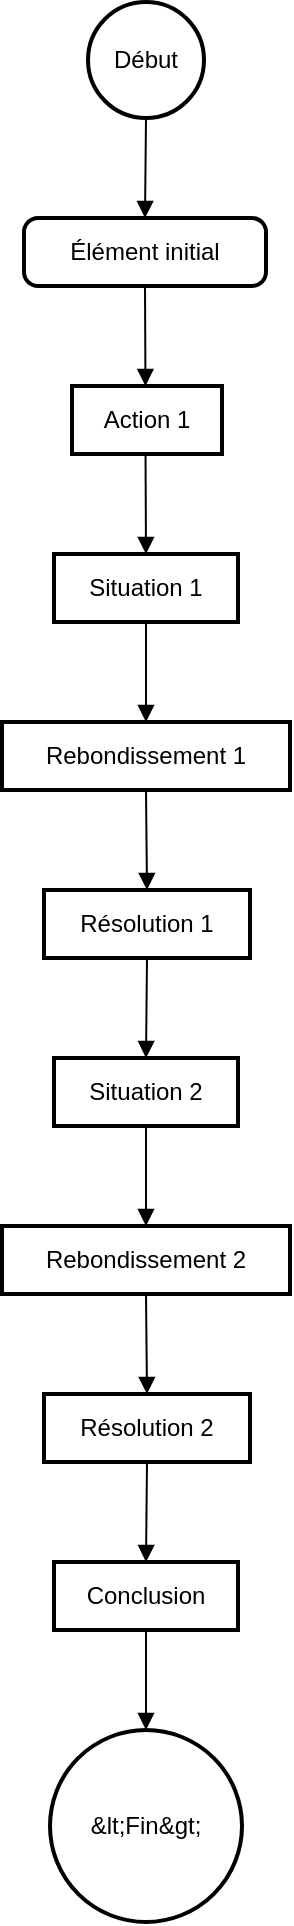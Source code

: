 <mxfile version="24.6.5" type="github">
  <diagram name="Page-1" id="Je474ilEItP5xJ354XNd">
    <mxGraphModel>
      <root>
        <mxCell id="0" />
        <mxCell id="1" parent="0" />
        <mxCell id="2" value="Début" style="ellipse;aspect=fixed;strokeWidth=2;whiteSpace=wrap;" vertex="1" parent="1">
          <mxGeometry x="43" width="58" height="58" as="geometry" />
        </mxCell>
        <mxCell id="3" value="Élément initial" style="rounded=1;absoluteArcSize=1;arcSize=14;whiteSpace=wrap;strokeWidth=2;" vertex="1" parent="1">
          <mxGeometry x="11" y="108" width="121" height="34" as="geometry" />
        </mxCell>
        <mxCell id="4" value="Action 1" style="whiteSpace=wrap;strokeWidth=2;" vertex="1" parent="1">
          <mxGeometry x="35" y="192" width="75" height="34" as="geometry" />
        </mxCell>
        <mxCell id="5" value="Situation 1" style="whiteSpace=wrap;strokeWidth=2;" vertex="1" parent="1">
          <mxGeometry x="26" y="276" width="92" height="34" as="geometry" />
        </mxCell>
        <mxCell id="6" value="Rebondissement 1" style="whiteSpace=wrap;strokeWidth=2;" vertex="1" parent="1">
          <mxGeometry y="360" width="144" height="34" as="geometry" />
        </mxCell>
        <mxCell id="7" value="Résolution 1" style="whiteSpace=wrap;strokeWidth=2;" vertex="1" parent="1">
          <mxGeometry x="21" y="444" width="103" height="34" as="geometry" />
        </mxCell>
        <mxCell id="8" value="Situation 2" style="whiteSpace=wrap;strokeWidth=2;" vertex="1" parent="1">
          <mxGeometry x="26" y="528" width="92" height="34" as="geometry" />
        </mxCell>
        <mxCell id="9" value="Rebondissement 2" style="whiteSpace=wrap;strokeWidth=2;" vertex="1" parent="1">
          <mxGeometry y="612" width="144" height="34" as="geometry" />
        </mxCell>
        <mxCell id="10" value="Résolution 2" style="whiteSpace=wrap;strokeWidth=2;" vertex="1" parent="1">
          <mxGeometry x="21" y="696" width="103" height="34" as="geometry" />
        </mxCell>
        <mxCell id="11" value="Conclusion" style="whiteSpace=wrap;strokeWidth=2;" vertex="1" parent="1">
          <mxGeometry x="26" y="780" width="92" height="34" as="geometry" />
        </mxCell>
        <mxCell id="12" value="&amp;lt;Fin&amp;gt;" style="ellipse;aspect=fixed;strokeWidth=2;whiteSpace=wrap;" vertex="1" parent="1">
          <mxGeometry x="24" y="864" width="96" height="96" as="geometry" />
        </mxCell>
        <mxCell id="13" value="" style="curved=1;startArrow=none;endArrow=block;exitX=0.5;exitY=1;entryX=0.5;entryY=0.01;" edge="1" parent="1" source="2" target="3">
          <mxGeometry relative="1" as="geometry">
            <Array as="points" />
          </mxGeometry>
        </mxCell>
        <mxCell id="14" value="" style="curved=1;startArrow=none;endArrow=block;exitX=0.5;exitY=1.01;entryX=0.49;entryY=0.01;" edge="1" parent="1" source="3" target="4">
          <mxGeometry relative="1" as="geometry">
            <Array as="points" />
          </mxGeometry>
        </mxCell>
        <mxCell id="15" value="" style="curved=1;startArrow=none;endArrow=block;exitX=0.49;exitY=1.01;entryX=0.5;entryY=0.01;" edge="1" parent="1" source="4" target="5">
          <mxGeometry relative="1" as="geometry">
            <Array as="points" />
          </mxGeometry>
        </mxCell>
        <mxCell id="16" value="" style="curved=1;startArrow=none;endArrow=block;exitX=0.5;exitY=1.01;entryX=0.5;entryY=0.01;" edge="1" parent="1" source="5" target="6">
          <mxGeometry relative="1" as="geometry">
            <Array as="points" />
          </mxGeometry>
        </mxCell>
        <mxCell id="17" value="" style="curved=1;startArrow=none;endArrow=block;exitX=0.5;exitY=1.01;entryX=0.5;entryY=0.01;" edge="1" parent="1" source="6" target="7">
          <mxGeometry relative="1" as="geometry">
            <Array as="points" />
          </mxGeometry>
        </mxCell>
        <mxCell id="18" value="" style="curved=1;startArrow=none;endArrow=block;exitX=0.5;exitY=1.01;entryX=0.5;entryY=0.01;" edge="1" parent="1" source="7" target="8">
          <mxGeometry relative="1" as="geometry">
            <Array as="points" />
          </mxGeometry>
        </mxCell>
        <mxCell id="19" value="" style="curved=1;startArrow=none;endArrow=block;exitX=0.5;exitY=1.01;entryX=0.5;entryY=0.01;" edge="1" parent="1" source="8" target="9">
          <mxGeometry relative="1" as="geometry">
            <Array as="points" />
          </mxGeometry>
        </mxCell>
        <mxCell id="20" value="" style="curved=1;startArrow=none;endArrow=block;exitX=0.5;exitY=1.01;entryX=0.5;entryY=0.01;" edge="1" parent="1" source="9" target="10">
          <mxGeometry relative="1" as="geometry">
            <Array as="points" />
          </mxGeometry>
        </mxCell>
        <mxCell id="21" value="" style="curved=1;startArrow=none;endArrow=block;exitX=0.5;exitY=1.01;entryX=0.5;entryY=0.01;" edge="1" parent="1" source="10" target="11">
          <mxGeometry relative="1" as="geometry">
            <Array as="points" />
          </mxGeometry>
        </mxCell>
        <mxCell id="22" value="" style="curved=1;startArrow=none;endArrow=block;exitX=0.5;exitY=1.01;entryX=0.5;entryY=0;" edge="1" parent="1" source="11" target="12">
          <mxGeometry relative="1" as="geometry">
            <Array as="points" />
          </mxGeometry>
        </mxCell>
      </root>
    </mxGraphModel>
  </diagram>
</mxfile>
